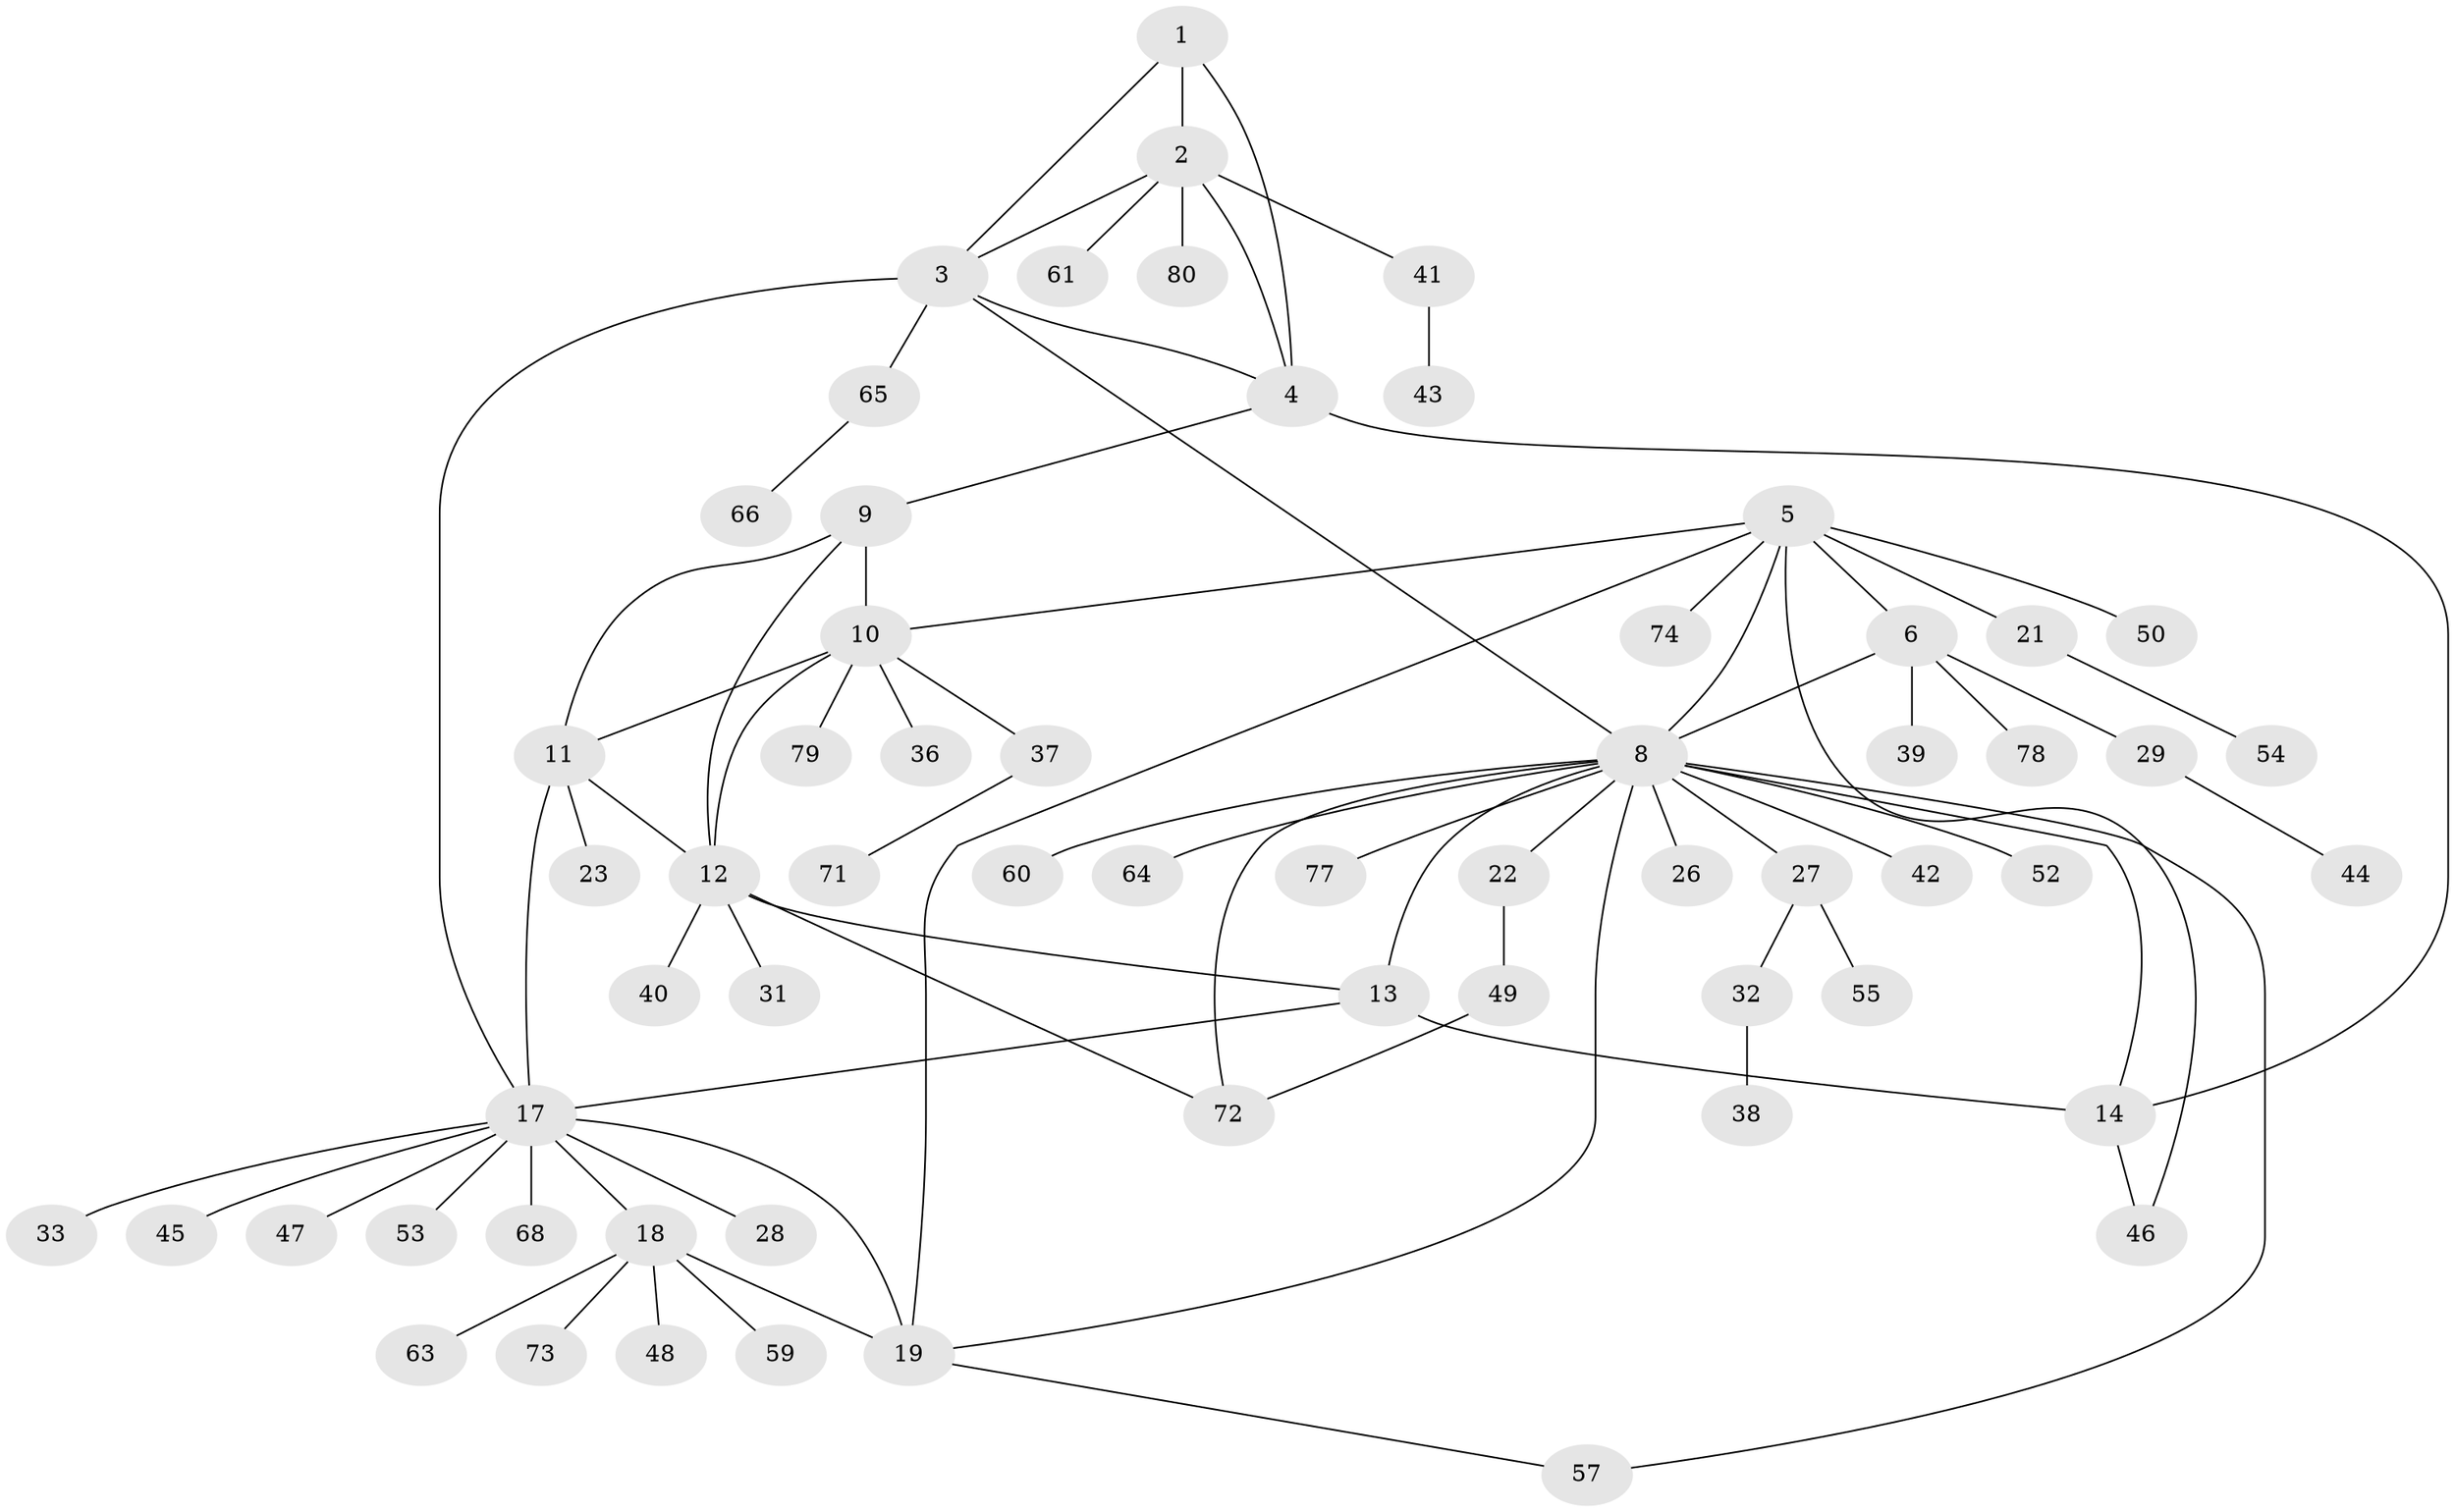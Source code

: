 // original degree distribution, {4: 0.0125, 7: 0.05, 5: 0.05, 6: 0.0625, 9: 0.025, 8: 0.025, 3: 0.05, 11: 0.0125, 2: 0.175, 1: 0.5375}
// Generated by graph-tools (version 1.1) at 2025/42/03/06/25 10:42:09]
// undirected, 62 vertices, 81 edges
graph export_dot {
graph [start="1"]
  node [color=gray90,style=filled];
  1 [super="+51"];
  2 [super="+30"];
  3 [super="+62"];
  4;
  5 [super="+7"];
  6 [super="+70"];
  8 [super="+15"];
  9 [super="+35"];
  10 [super="+24"];
  11;
  12 [super="+69"];
  13 [super="+16"];
  14 [super="+76"];
  17 [super="+20"];
  18 [super="+25"];
  19 [super="+34"];
  21;
  22;
  23 [super="+67"];
  26;
  27;
  28;
  29;
  31;
  32;
  33;
  36;
  37 [super="+58"];
  38;
  39 [super="+56"];
  40;
  41;
  42;
  43;
  44;
  45;
  46;
  47;
  48;
  49 [super="+75"];
  50;
  52;
  53;
  54;
  55;
  57;
  59;
  60;
  61;
  63;
  64;
  65;
  66;
  68;
  71;
  72;
  73;
  74;
  77;
  78;
  79;
  80;
  1 -- 2;
  1 -- 3;
  1 -- 4;
  2 -- 3;
  2 -- 4;
  2 -- 41;
  2 -- 61;
  2 -- 80;
  3 -- 4;
  3 -- 8;
  3 -- 17;
  3 -- 65;
  4 -- 9;
  4 -- 14;
  5 -- 6 [weight=2];
  5 -- 8 [weight=2];
  5 -- 19;
  5 -- 21;
  5 -- 50;
  5 -- 74;
  5 -- 10;
  5 -- 46;
  6 -- 8;
  6 -- 29;
  6 -- 39;
  6 -- 78;
  8 -- 22;
  8 -- 57;
  8 -- 72;
  8 -- 64;
  8 -- 42;
  8 -- 13 [weight=2];
  8 -- 14;
  8 -- 77;
  8 -- 52;
  8 -- 26;
  8 -- 27;
  8 -- 60;
  8 -- 19;
  9 -- 10;
  9 -- 11;
  9 -- 12;
  10 -- 11;
  10 -- 12;
  10 -- 36;
  10 -- 37;
  10 -- 79;
  11 -- 12;
  11 -- 17;
  11 -- 23;
  12 -- 31;
  12 -- 40;
  12 -- 72;
  12 -- 13;
  13 -- 14 [weight=2];
  13 -- 17;
  14 -- 46;
  17 -- 18 [weight=2];
  17 -- 19 [weight=2];
  17 -- 33;
  17 -- 45;
  17 -- 47;
  17 -- 68;
  17 -- 53;
  17 -- 28;
  18 -- 19;
  18 -- 59;
  18 -- 63;
  18 -- 73;
  18 -- 48;
  19 -- 57;
  21 -- 54;
  22 -- 49;
  27 -- 32;
  27 -- 55;
  29 -- 44;
  32 -- 38;
  37 -- 71;
  41 -- 43;
  49 -- 72;
  65 -- 66;
}
